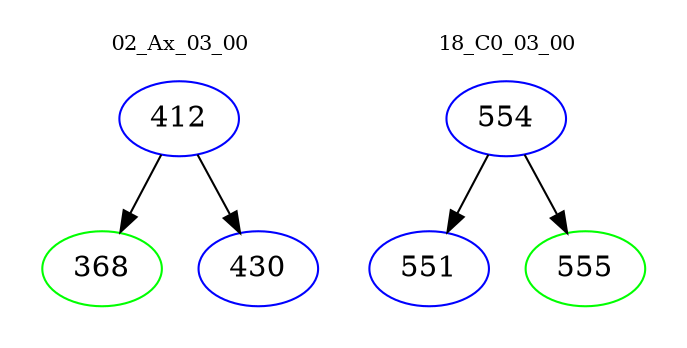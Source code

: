 digraph{
subgraph cluster_0 {
color = white
label = "02_Ax_03_00";
fontsize=10;
T0_412 [label="412", color="blue"]
T0_412 -> T0_368 [color="black"]
T0_368 [label="368", color="green"]
T0_412 -> T0_430 [color="black"]
T0_430 [label="430", color="blue"]
}
subgraph cluster_1 {
color = white
label = "18_C0_03_00";
fontsize=10;
T1_554 [label="554", color="blue"]
T1_554 -> T1_551 [color="black"]
T1_551 [label="551", color="blue"]
T1_554 -> T1_555 [color="black"]
T1_555 [label="555", color="green"]
}
}
